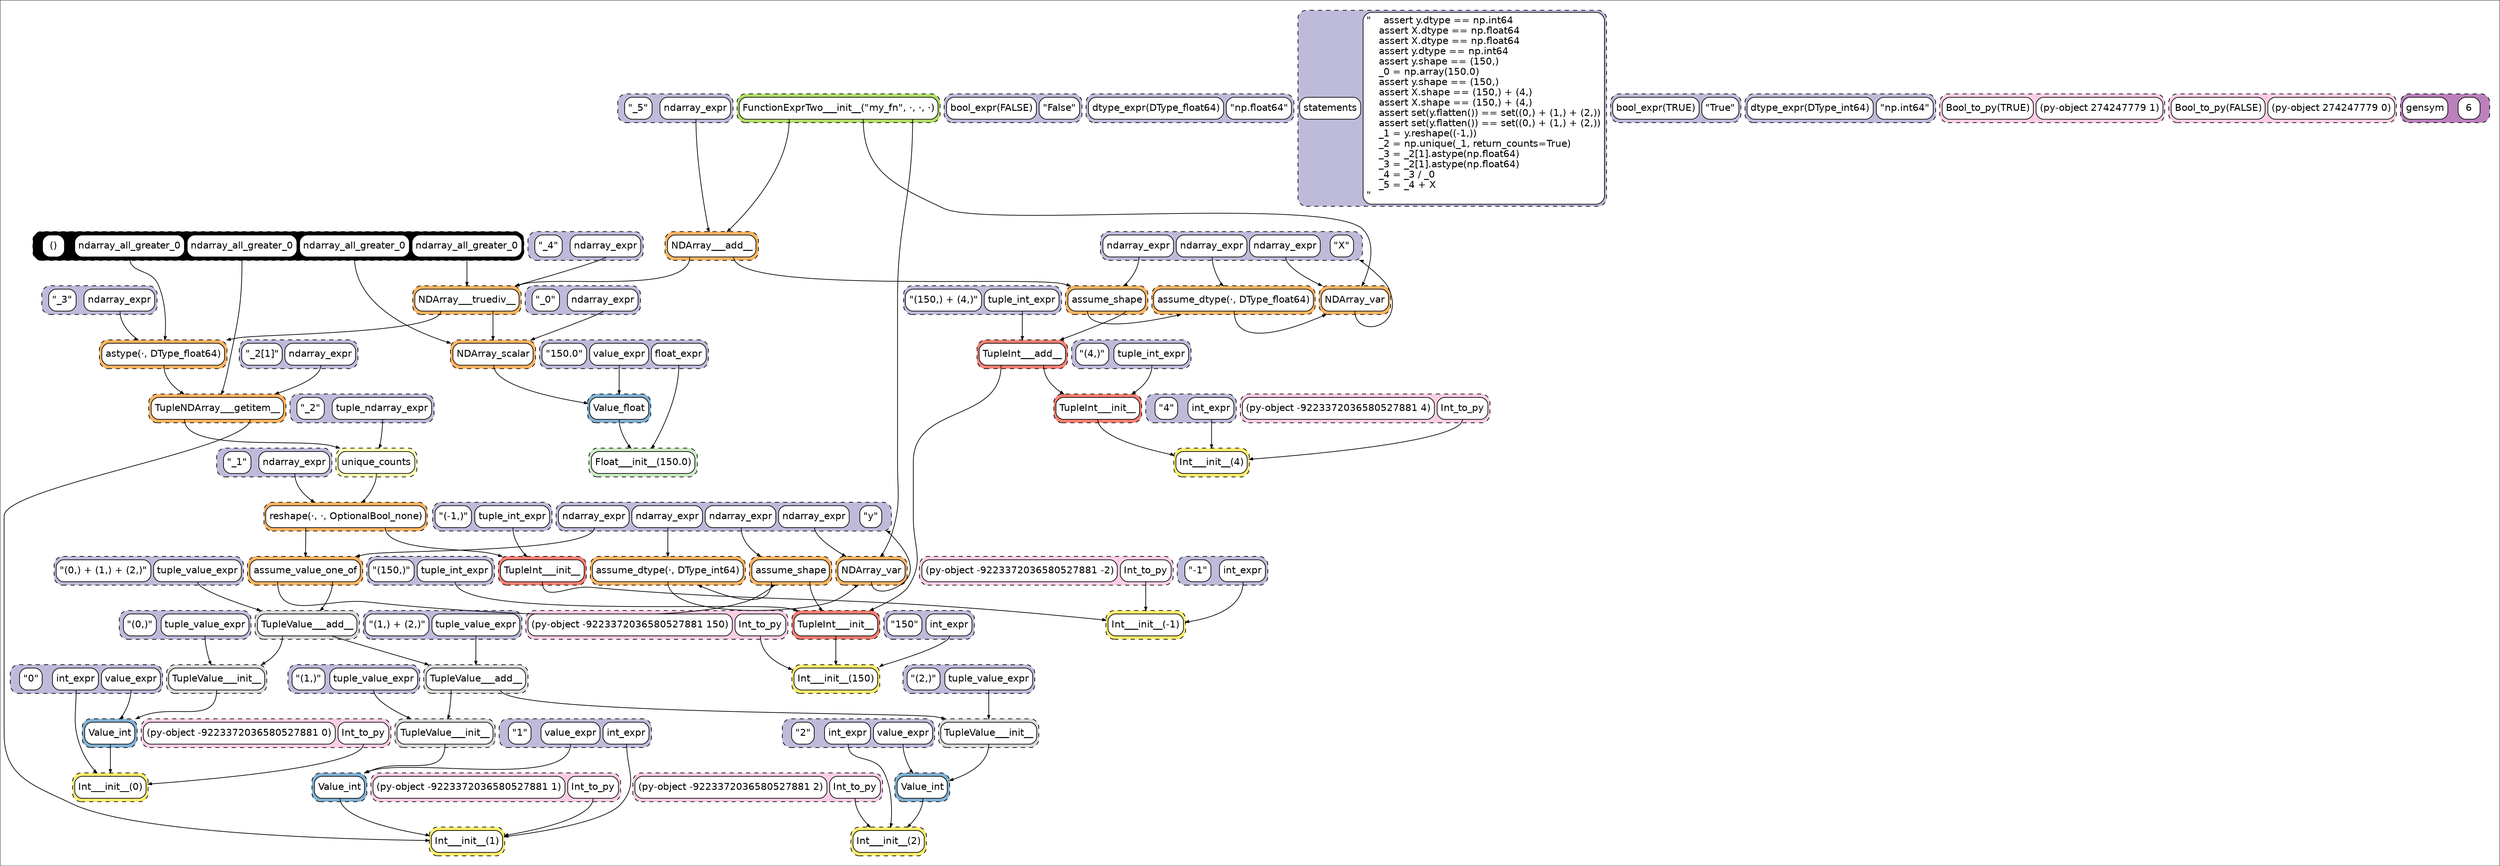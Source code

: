digraph  {
    compound=true
    rank=same
    fontname=helvetica
    fontsize=9
    margin=3
    nodesep=0.05
    ranksep=0.6
    colorscheme=set312
    edge[arrowsize=0.5]
    node[shape=none,margin=0,fontname=helvetica]
    outputorder=edgesfirst
    graph[style="dashed,rounded,filled"]
    fillcolor=2
    "unique_counts-11795535641569197560":0:s -> "reshape-3116556392465111284" [lhead="cluster_24"]
    subgraph "outer_cluster_25" {
        subgraph "cluster_25" {
            subgraph  {
                "unique_counts-11795535641569197560"[label=<<TABLE BGCOLOR="white" CELLBORDER="0" CELLSPACING="0" CELLPADDING="0" style="rounded"><tr><td BALIGN="left" CELLPADDING="4" WIDTH="30" HEIGHT="30" colspan="1">unique_counts</td></tr><TR><TD PORT="0"></TD></TR></TABLE>>,tooltip="25: unique_counts-11795535641569197560"]
            }
        }
        style="invis"
        cluster=true
    }
    fillcolor=3
    "ndarray_expr-16004514540098111499":0:s -> "NDArray___truediv__-10958299419910912497" [lhead="cluster_31"]
    subgraph "outer_cluster_String-7698531789082116335" {
        subgraph "cluster_String-7698531789082116335" {
            subgraph  {
                "String-7698531789082116335"[label=<<TABLE BGCOLOR="white" CELLBORDER="0" CELLSPACING="0" CELLPADDING="0" style="rounded"><tr><td BALIGN="left" CELLPADDING="4" WIDTH="30" HEIGHT="30">&quot;_4&quot;</td></tr></TABLE>>,tooltip="String-7698531789082116335: String-7698531789082116335"]
                "ndarray_expr-16004514540098111499"[label=<<TABLE BGCOLOR="white" CELLBORDER="0" CELLSPACING="0" CELLPADDING="0" style="rounded"><tr><td BALIGN="left" CELLPADDING="4" WIDTH="30" HEIGHT="30" colspan="1">ndarray_expr</td></tr><TR><TD PORT="0"></TD></TR></TABLE>>,tooltip="String-7698531789082116335: ndarray_expr-16004514540098111499"]
            }
        }
        style="invis"
        cluster=true
    }
    "int_expr-14289738803621830331":0:s -> "Int___init__-11743562013128004906" [lhead="cluster_15"]
    "value_expr-1714775736476281168":0:s -> "Value_int-14289738803621830331" [lhead="cluster_16"]
    subgraph "outer_cluster_String-6855443274233992729" {
        subgraph "cluster_String-6855443274233992729" {
            subgraph  {
                "String-6855443274233992729"[label=<<TABLE BGCOLOR="white" CELLBORDER="0" CELLSPACING="0" CELLPADDING="0" style="rounded"><tr><td BALIGN="left" CELLPADDING="4" WIDTH="30" HEIGHT="30">&quot;2&quot;</td></tr></TABLE>>,tooltip="String-6855443274233992729: String-6855443274233992729"]
                "int_expr-14289738803621830331"[label=<<TABLE BGCOLOR="white" CELLBORDER="0" CELLSPACING="0" CELLPADDING="0" style="rounded"><tr><td BALIGN="left" CELLPADDING="4" WIDTH="30" HEIGHT="30" colspan="1">int_expr</td></tr><TR><TD PORT="0"></TD></TR></TABLE>>,tooltip="String-6855443274233992729: int_expr-14289738803621830331"]
                "value_expr-1714775736476281168"[label=<<TABLE BGCOLOR="white" CELLBORDER="0" CELLSPACING="0" CELLPADDING="0" style="rounded"><tr><td BALIGN="left" CELLPADDING="4" WIDTH="30" HEIGHT="30" colspan="1">value_expr</td></tr><TR><TD PORT="0"></TD></TR></TABLE>>,tooltip="String-6855443274233992729: value_expr-1714775736476281168"]
            }
        }
        style="invis"
        cluster=true
    }
    "ndarray_expr-6755155689022739364":0:s -> "assume_value_one_of-10819979074860928554" [lhead="cluster_20"]
    "ndarray_expr-5040379952546458196":0:s -> "NDArray_var-895062143289316260" [lhead="cluster_4"]
    "ndarray_expr-10912160959110460649":0:s -> "assume_dtype-18010939418796609767" [lhead="cluster_5"]
    "ndarray_expr-10080759905092916392":0:s -> "assume_shape-520482313101349337" [lhead="cluster_8"]
    subgraph "outer_cluster_String-895062143289316260" {
        subgraph "cluster_String-895062143289316260" {
            subgraph  {
                "ndarray_expr-6755155689022739364"[label=<<TABLE BGCOLOR="white" CELLBORDER="0" CELLSPACING="0" CELLPADDING="0" style="rounded"><tr><td BALIGN="left" CELLPADDING="4" WIDTH="30" HEIGHT="30" colspan="1">ndarray_expr</td></tr><TR><TD PORT="0"></TD></TR></TABLE>>,tooltip="String-895062143289316260: ndarray_expr-6755155689022739364"]
                "String-895062143289316260"[label=<<TABLE BGCOLOR="white" CELLBORDER="0" CELLSPACING="0" CELLPADDING="0" style="rounded"><tr><td BALIGN="left" CELLPADDING="4" WIDTH="30" HEIGHT="30">&quot;y&quot;</td></tr></TABLE>>,tooltip="String-895062143289316260: String-895062143289316260"]
                "ndarray_expr-5040379952546458196"[label=<<TABLE BGCOLOR="white" CELLBORDER="0" CELLSPACING="0" CELLPADDING="0" style="rounded"><tr><td BALIGN="left" CELLPADDING="4" WIDTH="30" HEIGHT="30" colspan="1">ndarray_expr</td></tr><TR><TD PORT="0"></TD></TR></TABLE>>,tooltip="String-895062143289316260: ndarray_expr-5040379952546458196"]
                "ndarray_expr-10912160959110460649"[label=<<TABLE BGCOLOR="white" CELLBORDER="0" CELLSPACING="0" CELLPADDING="0" style="rounded"><tr><td BALIGN="left" CELLPADDING="4" WIDTH="30" HEIGHT="30" colspan="1">ndarray_expr</td></tr><TR><TD PORT="0"></TD></TR></TABLE>>,tooltip="String-895062143289316260: ndarray_expr-10912160959110460649"]
                "ndarray_expr-10080759905092916392"[label=<<TABLE BGCOLOR="white" CELLBORDER="0" CELLSPACING="0" CELLPADDING="0" style="rounded"><tr><td BALIGN="left" CELLPADDING="4" WIDTH="30" HEIGHT="30" colspan="1">ndarray_expr</td></tr><TR><TD PORT="0"></TD></TR></TABLE>>,tooltip="String-895062143289316260: ndarray_expr-10080759905092916392"]
            }
        }
        style="invis"
        cluster=true
    }
    "ndarray_expr-11795535641569197560":0:s -> "reshape-3116556392465111284" [lhead="cluster_24"]
    subgraph "outer_cluster_String-11776528837396354325" {
        subgraph "cluster_String-11776528837396354325" {
            subgraph  {
                "ndarray_expr-11795535641569197560"[label=<<TABLE BGCOLOR="white" CELLBORDER="0" CELLSPACING="0" CELLPADDING="0" style="rounded"><tr><td BALIGN="left" CELLPADDING="4" WIDTH="30" HEIGHT="30" colspan="1">ndarray_expr</td></tr><TR><TD PORT="0"></TD></TR></TABLE>>,tooltip="String-11776528837396354325: ndarray_expr-11795535641569197560"]
                "String-11776528837396354325"[label=<<TABLE BGCOLOR="white" CELLBORDER="0" CELLSPACING="0" CELLPADDING="0" style="rounded"><tr><td BALIGN="left" CELLPADDING="4" WIDTH="30" HEIGHT="30">&quot;_1&quot;</td></tr></TABLE>>,tooltip="String-11776528837396354325: String-11776528837396354325"]
            }
        }
        style="invis"
        cluster=true
    }
    "tuple_value_expr-8417957797057827878":0:s -> "TupleValue___init__-2546176790493825425" [lhead="cluster_14"]
    subgraph "outer_cluster_String-12436661873588609328" {
        subgraph "cluster_String-12436661873588609328" {
            subgraph  {
                "String-12436661873588609328"[label=<<TABLE BGCOLOR="white" CELLBORDER="0" CELLSPACING="0" CELLPADDING="0" style="rounded"><tr><td BALIGN="left" CELLPADDING="4" WIDTH="30" HEIGHT="30">&quot;(1,)&quot;</td></tr></TABLE>>,tooltip="String-12436661873588609328: String-12436661873588609328"]
                "tuple_value_expr-8417957797057827878"[label=<<TABLE BGCOLOR="white" CELLBORDER="0" CELLSPACING="0" CELLPADDING="0" style="rounded"><tr><td BALIGN="left" CELLPADDING="4" WIDTH="30" HEIGHT="30" colspan="1">tuple_value_expr</td></tr><TR><TD PORT="0"></TD></TR></TABLE>>,tooltip="String-12436661873588609328: tuple_value_expr-8417957797057827878"]
            }
        }
        style="invis"
        cluster=true
    }
    "tuple_value_expr-7586556743040283621":0:s -> "TupleValue___init__-1714775736476281168" [lhead="cluster_17"]
    subgraph "outer_cluster_String-14401713849663663045" {
        subgraph "cluster_String-14401713849663663045" {
            subgraph  {
                "String-14401713849663663045"[label=<<TABLE BGCOLOR="white" CELLBORDER="0" CELLSPACING="0" CELLPADDING="0" style="rounded"><tr><td BALIGN="left" CELLPADDING="4" WIDTH="30" HEIGHT="30">&quot;(2,)&quot;</td></tr></TABLE>>,tooltip="String-14401713849663663045: String-14401713849663663045"]
                "tuple_value_expr-7586556743040283621"[label=<<TABLE BGCOLOR="white" CELLBORDER="0" CELLSPACING="0" CELLPADDING="0" style="rounded"><tr><td BALIGN="left" CELLPADDING="4" WIDTH="30" HEIGHT="30" colspan="1">tuple_value_expr</td></tr><TR><TD PORT="0"></TD></TR></TABLE>>,tooltip="String-14401713849663663045: tuple_value_expr-7586556743040283621"]
            }
        }
        style="invis"
        cluster=true
    }
    "ndarray_expr-1766749364917473822":0:s -> "NDArray___add__-5430141184010319798" [lhead="cluster_38"]
    subgraph "outer_cluster_String-18229434658379128486" {
        subgraph "cluster_String-18229434658379128486" {
            subgraph  {
                "ndarray_expr-1766749364917473822"[label=<<TABLE BGCOLOR="white" CELLBORDER="0" CELLSPACING="0" CELLPADDING="0" style="rounded"><tr><td BALIGN="left" CELLPADDING="4" WIDTH="30" HEIGHT="30" colspan="1">ndarray_expr</td></tr><TR><TD PORT="0"></TD></TR></TABLE>>,tooltip="String-18229434658379128486: ndarray_expr-1766749364917473822"]
                "String-18229434658379128486"[label=<<TABLE BGCOLOR="white" CELLBORDER="0" CELLSPACING="0" CELLPADDING="0" style="rounded"><tr><td BALIGN="left" CELLPADDING="4" WIDTH="30" HEIGHT="30">&quot;_5&quot;</td></tr></TABLE>>,tooltip="String-18229434658379128486: String-18229434658379128486"]
            }
        }
        style="invis"
        cluster=true
    }
    subgraph "outer_cluster_String-4981086980763001656" {
        subgraph "cluster_String-4981086980763001656" {
            subgraph  {
                "String-4981086980763001656"[label=<<TABLE BGCOLOR="white" CELLBORDER="0" CELLSPACING="0" CELLPADDING="0" style="rounded"><tr><td BALIGN="left" CELLPADDING="4" WIDTH="30" HEIGHT="30">&quot;False&quot;</td></tr></TABLE>>,tooltip="String-4981086980763001656: String-4981086980763001656"]
                "bool_expr-5871781006564002453"[label=<<TABLE BGCOLOR="white" CELLBORDER="0" CELLSPACING="0" CELLPADDING="0" style="rounded"><tr><td BALIGN="left" CELLPADDING="4" WIDTH="30" HEIGHT="30">bool_expr(FALSE)</td></tr></TABLE>>,tooltip="String-4981086980763001656: bool_expr-5871781006564002453"]
            }
        }
        style="invis"
        cluster=true
    }
    "ndarray_expr-10964134587551653303":0:s -> "astype-14210991350425535250" [lhead="cluster_27"]
    subgraph "outer_cluster_String-1826750782518113882" {
        subgraph "cluster_String-1826750782518113882" {
            subgraph  {
                "String-1826750782518113882"[label=<<TABLE BGCOLOR="white" CELLBORDER="0" CELLSPACING="0" CELLPADDING="0" style="rounded"><tr><td BALIGN="left" CELLPADDING="4" WIDTH="30" HEIGHT="30">&quot;_3&quot;</td></tr></TABLE>>,tooltip="String-1826750782518113882: String-1826750782518113882"]
                "ndarray_expr-10964134587551653303"[label=<<TABLE BGCOLOR="white" CELLBORDER="0" CELLSPACING="0" CELLPADDING="0" style="rounded"><tr><td BALIGN="left" CELLPADDING="4" WIDTH="30" HEIGHT="30" colspan="1">ndarray_expr</td></tr><TR><TD PORT="0"></TD></TR></TABLE>>,tooltip="String-1826750782518113882: ndarray_expr-10964134587551653303"]
            }
        }
        style="invis"
        cluster=true
    }
    "tuple_int_expr-4208978898528913939":0:s -> "TupleInt___init__-16783941965674463102" [lhead="cluster_7"]
    subgraph "outer_cluster_String-12898492298623284436" {
        subgraph "cluster_String-12898492298623284436" {
            subgraph  {
                "String-12898492298623284436"[label=<<TABLE BGCOLOR="white" CELLBORDER="0" CELLSPACING="0" CELLPADDING="0" style="rounded"><tr><td BALIGN="left" CELLPADDING="4" WIDTH="30" HEIGHT="30">&quot;(150,)&quot;</td></tr></TABLE>>,tooltip="String-12898492298623284436: String-12898492298623284436"]
                "tuple_int_expr-4208978898528913939"[label=<<TABLE BGCOLOR="white" CELLBORDER="0" CELLSPACING="0" CELLPADDING="0" style="rounded"><tr><td BALIGN="left" CELLPADDING="4" WIDTH="30" HEIGHT="30" colspan="1">tuple_int_expr</td></tr><TR><TD PORT="0"></TD></TR></TABLE>>,tooltip="String-12898492298623284436: tuple_int_expr-4208978898528913939"]
            }
        }
        style="invis"
        cluster=true
    }
    subgraph "outer_cluster_String-5669818723735290615" {
        subgraph "cluster_String-5669818723735290615" {
            subgraph  {
                "String-5669818723735290615"[label=<<TABLE BGCOLOR="white" CELLBORDER="0" CELLSPACING="0" CELLPADDING="0" style="rounded"><tr><td BALIGN="left" CELLPADDING="4" WIDTH="30" HEIGHT="30">&quot;np.float64&quot;</td></tr></TABLE>>,tooltip="String-5669818723735290615: String-5669818723735290615"]
                "dtype_expr-11743562013128004906"[label=<<TABLE BGCOLOR="white" CELLBORDER="0" CELLSPACING="0" CELLPADDING="0" style="rounded"><tr><td BALIGN="left" CELLPADDING="4" WIDTH="30" HEIGHT="30">dtype_expr(DType_float64)</td></tr></TABLE>>,tooltip="String-5669818723735290615: dtype_expr-11743562013128004906"]
            }
        }
        style="invis"
        cluster=true
    }
    "tuple_value_expr-883374682458736911":0:s -> "TupleValue___add__-3556106445369693066" [lhead="cluster_19"]
    subgraph "outer_cluster_String-18308442880152611781" {
        subgraph "cluster_String-18308442880152611781" {
            subgraph  {
                "String-18308442880152611781"[label=<<TABLE BGCOLOR="white" CELLBORDER="0" CELLSPACING="0" CELLPADDING="0" style="rounded"><tr><td BALIGN="left" CELLPADDING="4" WIDTH="30" HEIGHT="30">&quot;(0,) + (1,) + (2,)&quot;</td></tr></TABLE>>,tooltip="String-18308442880152611781: String-18308442880152611781"]
                "tuple_value_expr-883374682458736911"[label=<<TABLE BGCOLOR="white" CELLBORDER="0" CELLSPACING="0" CELLPADDING="0" style="rounded"><tr><td BALIGN="left" CELLPADDING="4" WIDTH="30" HEIGHT="30" colspan="1">tuple_value_expr</td></tr><TR><TD PORT="0"></TD></TR></TABLE>>,tooltip="String-18308442880152611781: tuple_value_expr-883374682458736911"]
            }
        }
        style="invis"
        cluster=true
    }
    "int_expr-12626936695586741817":0:s -> "Int___init__-12574963067145549163" [lhead="cluster_21"]
    subgraph "outer_cluster_String-7846424885246246891" {
        subgraph "cluster_String-7846424885246246891" {
            subgraph  {
                "String-7846424885246246891"[label=<<TABLE BGCOLOR="white" CELLBORDER="0" CELLSPACING="0" CELLPADDING="0" style="rounded"><tr><td BALIGN="left" CELLPADDING="4" WIDTH="30" HEIGHT="30">&quot;-1&quot;</td></tr></TABLE>>,tooltip="String-7846424885246246891: String-7846424885246246891"]
                "int_expr-12626936695586741817"[label=<<TABLE BGCOLOR="white" CELLBORDER="0" CELLSPACING="0" CELLPADDING="0" style="rounded"><tr><td BALIGN="left" CELLPADDING="4" WIDTH="30" HEIGHT="30" colspan="1">int_expr</td></tr><TR><TD PORT="0"></TD></TR></TABLE>>,tooltip="String-7846424885246246891: int_expr-12626936695586741817"]
            }
        }
        style="invis"
        cluster=true
    }
    "ndarray_expr-14341712432063022985":0:s -> "assume_shape-15656725660214344740" [lhead="cluster_37"]
    "ndarray_expr-3429551472952562336":0:s -> "NDArray_var-1524500914478148679" [lhead="cluster_32"]
    "ndarray_expr-9301332479516564789":0:s -> "assume_dtype-514647145460608531" [lhead="cluster_33"]
    subgraph "outer_cluster_String-1524500914478148679" {
        subgraph "cluster_String-1524500914478148679" {
            subgraph  {
                "String-1524500914478148679"[label=<<TABLE BGCOLOR="white" CELLBORDER="0" CELLSPACING="0" CELLPADDING="0" style="rounded"><tr><td BALIGN="left" CELLPADDING="4" WIDTH="30" HEIGHT="30">&quot;X&quot;</td></tr></TABLE>>,tooltip="String-1524500914478148679: String-1524500914478148679"]
                "ndarray_expr-14341712432063022985"[label=<<TABLE BGCOLOR="white" CELLBORDER="0" CELLSPACING="0" CELLPADDING="0" style="rounded"><tr><td BALIGN="left" CELLPADDING="4" WIDTH="30" HEIGHT="30" colspan="1">ndarray_expr</td></tr><TR><TD PORT="0"></TD></TR></TABLE>>,tooltip="String-1524500914478148679: ndarray_expr-14341712432063022985"]
                "ndarray_expr-3429551472952562336"[label=<<TABLE BGCOLOR="white" CELLBORDER="0" CELLSPACING="0" CELLPADDING="0" style="rounded"><tr><td BALIGN="left" CELLPADDING="4" WIDTH="30" HEIGHT="30" colspan="1">ndarray_expr</td></tr><TR><TD PORT="0"></TD></TR></TABLE>>,tooltip="String-1524500914478148679: ndarray_expr-3429551472952562336"]
                "ndarray_expr-9301332479516564789"[label=<<TABLE BGCOLOR="white" CELLBORDER="0" CELLSPACING="0" CELLPADDING="0" style="rounded"><tr><td BALIGN="left" CELLPADDING="4" WIDTH="30" HEIGHT="30" colspan="1">ndarray_expr</td></tr><TR><TD PORT="0"></TD></TR></TABLE>>,tooltip="String-1524500914478148679: ndarray_expr-9301332479516564789"]
            }
        }
        style="invis"
        cluster=true
    }
    "tuple_int_expr-2598150418935018079":0:s -> "TupleInt___init__-15173113486080567242" [lhead="cluster_35"]
    subgraph "outer_cluster_String-2396188136106306241" {
        subgraph "cluster_String-2396188136106306241" {
            subgraph  {
                "String-2396188136106306241"[label=<<TABLE BGCOLOR="white" CELLBORDER="0" CELLSPACING="0" CELLPADDING="0" style="rounded"><tr><td BALIGN="left" CELLPADDING="4" WIDTH="30" HEIGHT="30">&quot;(4,)&quot;</td></tr></TABLE>>,tooltip="String-2396188136106306241: String-2396188136106306241"]
                "tuple_int_expr-2598150418935018079"[label=<<TABLE BGCOLOR="white" CELLBORDER="0" CELLSPACING="0" CELLPADDING="0" style="rounded"><tr><td BALIGN="left" CELLPADDING="4" WIDTH="30" HEIGHT="30" colspan="1">tuple_int_expr</td></tr><TR><TD PORT="0"></TD></TR></TABLE>>,tooltip="String-2396188136106306241: tuple_int_expr-2598150418935018079"]
            }
        }
        style="invis"
        cluster=true
    }
    subgraph "outer_cluster_String-16407051993349330067" {
        subgraph "cluster_String-16407051993349330067" {
            subgraph  {
                "String-16407051993349330067"[label=<<TABLE BGCOLOR="white" CELLBORDER="0" CELLSPACING="0" CELLPADDING="0" style="rounded"><tr><td BALIGN="left" CELLPADDING="4" WIDTH="30" HEIGHT="30">&quot;    assert y.dtype == np.int64<br/>    assert X.dtype == np.float64<br/>    assert X.dtype == np.float64<br/>    assert y.dtype == np.int64<br/>    assert y.shape == (150,)<br/>    _0 = np.array(150.0)<br/>    assert y.shape == (150,)<br/>    assert X.shape == (150,) + (4,)<br/>    assert X.shape == (150,) + (4,)<br/>    assert set(y.flatten()) == set((0,) + (1,) + (2,))<br/>    assert set(y.flatten()) == set((0,) + (1,) + (2,))<br/>    _1 = y.reshape((-1,))<br/>    _2 = np.unique(_1, return_counts=True)<br/>    _3 = _2[1].astype(np.float64)<br/>    _3 = _2[1].astype(np.float64)<br/>    _4 = _3 / _0<br/>    _5 = _4 + X<br/>&quot;</td></tr></TABLE>>,tooltip="String-16407051993349330067: String-16407051993349330067"]
                "statements-0"[label=<<TABLE BGCOLOR="white" CELLBORDER="0" CELLSPACING="0" CELLPADDING="0" style="rounded"><tr><td BALIGN="left" CELLPADDING="4" WIDTH="30" HEIGHT="30">statements</td></tr></TABLE>>,tooltip="String-16407051993349330067: statements-0"]
            }
        }
        style="invis"
        cluster=true
    }
    "float_expr-16835915594115655756":0:s -> "Float___init__-15346508311474208768" [lhead="cluster_28"]
    "value_expr-4260952526970106593":0:s -> "Value_float-16835915594115655756" [lhead="cluster_29"]
    subgraph "outer_cluster_String-6326292088256413675" {
        subgraph "cluster_String-6326292088256413675" {
            subgraph  {
                "String-6326292088256413675"[label=<<TABLE BGCOLOR="white" CELLBORDER="0" CELLSPACING="0" CELLPADDING="0" style="rounded"><tr><td BALIGN="left" CELLPADDING="4" WIDTH="30" HEIGHT="30">&quot;150.0&quot;</td></tr></TABLE>>,tooltip="String-6326292088256413675: String-6326292088256413675"]
                "float_expr-16835915594115655756"[label=<<TABLE BGCOLOR="white" CELLBORDER="0" CELLSPACING="0" CELLPADDING="0" style="rounded"><tr><td BALIGN="left" CELLPADDING="4" WIDTH="30" HEIGHT="30" colspan="1">float_expr</td></tr><TR><TD PORT="0"></TD></TR></TABLE>>,tooltip="String-6326292088256413675: float_expr-16835915594115655756"]
                "value_expr-4260952526970106593"[label=<<TABLE BGCOLOR="white" CELLBORDER="0" CELLSPACING="0" CELLPADDING="0" style="rounded"><tr><td BALIGN="left" CELLPADDING="4" WIDTH="30" HEIGHT="30" colspan="1">value_expr</td></tr><TR><TD PORT="0"></TD></TR></TABLE>>,tooltip="String-6326292088256413675: value_expr-4260952526970106593"]
            }
        }
        style="invis"
        cluster=true
    }
    subgraph "outer_cluster_String-8346977364443791989" {
        subgraph "cluster_String-8346977364443791989" {
            subgraph  {
                "String-8346977364443791989"[label=<<TABLE BGCOLOR="white" CELLBORDER="0" CELLSPACING="0" CELLPADDING="0" style="rounded"><tr><td BALIGN="left" CELLPADDING="4" WIDTH="30" HEIGHT="30">&quot;True&quot;</td></tr></TABLE>>,tooltip="String-8346977364443791989: String-8346977364443791989"]
                "bool_expr-0"[label=<<TABLE BGCOLOR="white" CELLBORDER="0" CELLSPACING="0" CELLPADDING="0" style="rounded"><tr><td BALIGN="left" CELLPADDING="4" WIDTH="30" HEIGHT="30">bool_expr(TRUE)</td></tr></TABLE>>,tooltip="String-8346977364443791989: bool_expr-0"]
            }
        }
        style="invis"
        cluster=true
    }
    subgraph "outer_cluster_String-11541599730299293068" {
        subgraph "cluster_String-11541599730299293068" {
            subgraph  {
                "String-11541599730299293068"[label=<<TABLE BGCOLOR="white" CELLBORDER="0" CELLSPACING="0" CELLPADDING="0" style="rounded"><tr><td BALIGN="left" CELLPADDING="4" WIDTH="30" HEIGHT="30">&quot;np.int64&quot;</td></tr></TABLE>>,tooltip="String-11541599730299293068: String-11541599730299293068"]
                "dtype_expr-17615343019692007359"[label=<<TABLE BGCOLOR="white" CELLBORDER="0" CELLSPACING="0" CELLPADDING="0" style="rounded"><tr><td BALIGN="left" CELLPADDING="4" WIDTH="30" HEIGHT="30">dtype_expr(DType_int64)</td></tr></TABLE>>,tooltip="String-11541599730299293068: dtype_expr-17615343019692007359"]
            }
        }
        style="invis"
        cluster=true
    }
    "tuple_int_expr-8469931425499020532":0:s -> "TupleInt___add__-3108536417823898004" [lhead="cluster_36"]
    subgraph "outer_cluster_String-13718205891810249344" {
        subgraph "cluster_String-13718205891810249344" {
            subgraph  {
                "String-13718205891810249344"[label=<<TABLE BGCOLOR="white" CELLBORDER="0" CELLSPACING="0" CELLPADDING="0" style="rounded"><tr><td BALIGN="left" CELLPADDING="4" WIDTH="30" HEIGHT="30">&quot;(150,) + (4,)&quot;</td></tr></TABLE>>,tooltip="String-13718205891810249344: String-13718205891810249344"]
                "tuple_int_expr-8469931425499020532"[label=<<TABLE BGCOLOR="white" CELLBORDER="0" CELLSPACING="0" CELLPADDING="0" style="rounded"><tr><td BALIGN="left" CELLPADDING="4" WIDTH="30" HEIGHT="30" colspan="1">tuple_int_expr</td></tr><TR><TD PORT="0"></TD></TR></TABLE>>,tooltip="String-13718205891810249344: tuple_int_expr-8469931425499020532"]
            }
        }
        style="invis"
        cluster=true
    }
    "ndarray_expr-5092353580987650850":0:s -> "TupleNDArray___getitem__-8266298058305978522" [lhead="cluster_26"]
    subgraph "outer_cluster_String-6485872645251123580" {
        subgraph "cluster_String-6485872645251123580" {
            subgraph  {
                "ndarray_expr-5092353580987650850"[label=<<TABLE BGCOLOR="white" CELLBORDER="0" CELLSPACING="0" CELLPADDING="0" style="rounded"><tr><td BALIGN="left" CELLPADDING="4" WIDTH="30" HEIGHT="30" colspan="1">ndarray_expr</td></tr><TR><TD PORT="0"></TD></TR></TABLE>>,tooltip="String-6485872645251123580: ndarray_expr-5092353580987650850"]
                "String-6485872645251123580"[label=<<TABLE BGCOLOR="white" CELLBORDER="0" CELLSPACING="0" CELLPADDING="0" style="rounded"><tr><td BALIGN="left" CELLPADDING="4" WIDTH="30" HEIGHT="30">&quot;_2[1]&quot;</td></tr></TABLE>>,tooltip="String-6485872645251123580: String-6485872645251123580"]
            }
        }
        style="invis"
        cluster=true
    }
    "int_expr-15121139857639374588":0:s -> "Int___init__-5871781006564002453" [lhead="cluster_12"]
    "value_expr-2546176790493825425":0:s -> "Value_int-15121139857639374588" [lhead="cluster_13"]
    subgraph "outer_cluster_String-15945221568314654959" {
        subgraph "cluster_String-15945221568314654959" {
            subgraph  {
                "String-15945221568314654959"[label=<<TABLE BGCOLOR="white" CELLBORDER="0" CELLSPACING="0" CELLPADDING="0" style="rounded"><tr><td BALIGN="left" CELLPADDING="4" WIDTH="30" HEIGHT="30">&quot;1&quot;</td></tr></TABLE>>,tooltip="String-15945221568314654959: String-15945221568314654959"]
                "int_expr-15121139857639374588"[label=<<TABLE BGCOLOR="white" CELLBORDER="0" CELLSPACING="0" CELLPADDING="0" style="rounded"><tr><td BALIGN="left" CELLPADDING="4" WIDTH="30" HEIGHT="30" colspan="1">int_expr</td></tr><TR><TD PORT="0"></TD></TR></TABLE>>,tooltip="String-15945221568314654959: int_expr-15121139857639374588"]
                "value_expr-2546176790493825425"[label=<<TABLE BGCOLOR="white" CELLBORDER="0" CELLSPACING="0" CELLPADDING="0" style="rounded"><tr><td BALIGN="left" CELLPADDING="4" WIDTH="30" HEIGHT="30" colspan="1">value_expr</td></tr><TR><TD PORT="0"></TD></TR></TABLE>>,tooltip="String-15945221568314654959: value_expr-2546176790493825425"]
            }
        }
        style="invis"
        cluster=true
    }
    "tuple_value_expr-9249358851075372135":0:s -> "TupleValue___init__-3377577844511369682" [lhead="cluster_11"]
    subgraph "outer_cluster_String-13189054705832670290" {
        subgraph "cluster_String-13189054705832670290" {
            subgraph  {
                "String-13189054705832670290"[label=<<TABLE BGCOLOR="white" CELLBORDER="0" CELLSPACING="0" CELLPADDING="0" style="rounded"><tr><td BALIGN="left" CELLPADDING="4" WIDTH="30" HEIGHT="30">&quot;(0,)&quot;</td></tr></TABLE>>,tooltip="String-13189054705832670290: String-13189054705832670290"]
                "tuple_value_expr-9249358851075372135"[label=<<TABLE BGCOLOR="white" CELLBORDER="0" CELLSPACING="0" CELLPADDING="0" style="rounded"><tr><td BALIGN="left" CELLPADDING="4" WIDTH="30" HEIGHT="30" colspan="1">tuple_value_expr</td></tr><TR><TD PORT="0"></TD></TR></TABLE>>,tooltip="String-13189054705832670290: tuple_value_expr-9249358851075372135"]
            }
        }
        style="invis"
        cluster=true
    }
    "int_expr-15952540911656918845":0:s -> "Int___init__-0" [lhead="cluster_9"]
    "value_expr-3377577844511369682":0:s -> "Value_int-15952540911656918845" [lhead="cluster_10"]
    subgraph "outer_cluster_String-10073440561750652506" {
        subgraph "cluster_String-10073440561750652506" {
            subgraph  {
                "String-10073440561750652506"[label=<<TABLE BGCOLOR="white" CELLBORDER="0" CELLSPACING="0" CELLPADDING="0" style="rounded"><tr><td BALIGN="left" CELLPADDING="4" WIDTH="30" HEIGHT="30">&quot;0&quot;</td></tr></TABLE>>,tooltip="String-10073440561750652506: String-10073440561750652506"]
                "int_expr-15952540911656918845"[label=<<TABLE BGCOLOR="white" CELLBORDER="0" CELLSPACING="0" CELLPADDING="0" style="rounded"><tr><td BALIGN="left" CELLPADDING="4" WIDTH="30" HEIGHT="30" colspan="1">int_expr</td></tr><TR><TD PORT="0"></TD></TR></TABLE>>,tooltip="String-10073440561750652506: int_expr-15952540911656918845"]
                "value_expr-3377577844511369682"[label=<<TABLE BGCOLOR="white" CELLBORDER="0" CELLSPACING="0" CELLPADDING="0" style="rounded"><tr><td BALIGN="left" CELLPADDING="4" WIDTH="30" HEIGHT="30" colspan="1">value_expr</td></tr><TR><TD PORT="0"></TD></TR></TABLE>>,tooltip="String-10073440561750652506: value_expr-3377577844511369682"]
            }
        }
        style="invis"
        cluster=true
    }
    "int_expr-16783941965674463102":0:s -> "Int___init__-13770179520251441998" [lhead="cluster_6"]
    subgraph "outer_cluster_String-6064328387827061777" {
        subgraph "cluster_String-6064328387827061777" {
            subgraph  {
                "String-6064328387827061777"[label=<<TABLE BGCOLOR="white" CELLBORDER="0" CELLSPACING="0" CELLPADDING="0" style="rounded"><tr><td BALIGN="left" CELLPADDING="4" WIDTH="30" HEIGHT="30">&quot;150&quot;</td></tr></TABLE>>,tooltip="String-6064328387827061777: String-6064328387827061777"]
                "int_expr-16783941965674463102"[label=<<TABLE BGCOLOR="white" CELLBORDER="0" CELLSPACING="0" CELLPADDING="0" style="rounded"><tr><td BALIGN="left" CELLPADDING="4" WIDTH="30" HEIGHT="30" colspan="1">int_expr</td></tr><TR><TD PORT="0"></TD></TR></TABLE>>,tooltip="String-6064328387827061777: int_expr-16783941965674463102"]
            }
        }
        style="invis"
        cluster=true
    }
    "tuple_int_expr-51973628441192654":0:s -> "TupleInt___init__-12626936695586741817" [lhead="cluster_22"]
    subgraph "outer_cluster_String-11936109394391064230" {
        subgraph "cluster_String-11936109394391064230" {
            subgraph  {
                "String-11936109394391064230"[label=<<TABLE BGCOLOR="white" CELLBORDER="0" CELLSPACING="0" CELLPADDING="0" style="rounded"><tr><td BALIGN="left" CELLPADDING="4" WIDTH="30" HEIGHT="30">&quot;(-1,)&quot;</td></tr></TABLE>>,tooltip="String-11936109394391064230: String-11936109394391064230"]
                "tuple_int_expr-51973628441192654"[label=<<TABLE BGCOLOR="white" CELLBORDER="0" CELLSPACING="0" CELLPADDING="0" style="rounded"><tr><td BALIGN="left" CELLPADDING="4" WIDTH="30" HEIGHT="30" colspan="1">tuple_int_expr</td></tr><TR><TD PORT="0"></TD></TR></TABLE>>,tooltip="String-11936109394391064230: tuple_int_expr-51973628441192654"]
            }
        }
        style="invis"
        cluster=true
    }
    "ndarray_expr-10132733533534109046":0:s -> "NDArray_scalar-4260952526970106593" [lhead="cluster_30"]
    subgraph "outer_cluster_String-12198073094820416128" {
        subgraph "cluster_String-12198073094820416128" {
            subgraph  {
                "ndarray_expr-10132733533534109046"[label=<<TABLE BGCOLOR="white" CELLBORDER="0" CELLSPACING="0" CELLPADDING="0" style="rounded"><tr><td BALIGN="left" CELLPADDING="4" WIDTH="30" HEIGHT="30" colspan="1">ndarray_expr</td></tr><TR><TD PORT="0"></TD></TR></TABLE>>,tooltip="String-12198073094820416128: ndarray_expr-10132733533534109046"]
                "String-12198073094820416128"[label=<<TABLE BGCOLOR="white" CELLBORDER="0" CELLSPACING="0" CELLPADDING="0" style="rounded"><tr><td BALIGN="left" CELLPADDING="4" WIDTH="30" HEIGHT="30">&quot;_0&quot;</td></tr></TABLE>>,tooltip="String-12198073094820416128: String-12198073094820416128"]
            }
        }
        style="invis"
        cluster=true
    }
    "tuple_value_expr-13458337749604286074":0:s -> "TupleValue___add__-553186342848564171" [lhead="cluster_18"]
    subgraph "outer_cluster_String-17898586083559129327" {
        subgraph "cluster_String-17898586083559129327" {
            subgraph  {
                "String-17898586083559129327"[label=<<TABLE BGCOLOR="white" CELLBORDER="0" CELLSPACING="0" CELLPADDING="0" style="rounded"><tr><td BALIGN="left" CELLPADDING="4" WIDTH="30" HEIGHT="30">&quot;(1,) + (2,)&quot;</td></tr></TABLE>>,tooltip="String-17898586083559129327: String-17898586083559129327"]
                "tuple_value_expr-13458337749604286074"[label=<<TABLE BGCOLOR="white" CELLBORDER="0" CELLSPACING="0" CELLPADDING="0" style="rounded"><tr><td BALIGN="left" CELLPADDING="4" WIDTH="30" HEIGHT="30" colspan="1">tuple_value_expr</td></tr><TR><TD PORT="0"></TD></TR></TABLE>>,tooltip="String-17898586083559129327: tuple_value_expr-13458337749604286074"]
            }
        }
        style="invis"
        cluster=true
    }
    "tuple_ndarray_expr-17667316648133200013":0:s -> "unique_counts-11795535641569197560" [lhead="cluster_25"]
    subgraph "outer_cluster_String-12727224280797995182" {
        subgraph "cluster_String-12727224280797995182" {
            subgraph  {
                "String-12727224280797995182"[label=<<TABLE BGCOLOR="white" CELLBORDER="0" CELLSPACING="0" CELLPADDING="0" style="rounded"><tr><td BALIGN="left" CELLPADDING="4" WIDTH="30" HEIGHT="30">&quot;_2&quot;</td></tr></TABLE>>,tooltip="String-12727224280797995182: String-12727224280797995182"]
                "tuple_ndarray_expr-17667316648133200013"[label=<<TABLE BGCOLOR="white" CELLBORDER="0" CELLSPACING="0" CELLPADDING="0" style="rounded"><tr><td BALIGN="left" CELLPADDING="4" WIDTH="30" HEIGHT="30" colspan="1">tuple_ndarray_expr</td></tr><TR><TD PORT="0"></TD></TR></TABLE>>,tooltip="String-12727224280797995182: tuple_ndarray_expr-17667316648133200013"]
            }
        }
        style="invis"
        cluster=true
    }
    "int_expr-15173113486080567242":0:s -> "Int___init__-5040379952546458196" [lhead="cluster_34"]
    subgraph "outer_cluster_String-192547381263059324" {
        subgraph "cluster_String-192547381263059324" {
            subgraph  {
                "String-192547381263059324"[label=<<TABLE BGCOLOR="white" CELLBORDER="0" CELLSPACING="0" CELLPADDING="0" style="rounded"><tr><td BALIGN="left" CELLPADDING="4" WIDTH="30" HEIGHT="30">&quot;4&quot;</td></tr></TABLE>>,tooltip="String-192547381263059324: String-192547381263059324"]
                "int_expr-15173113486080567242"[label=<<TABLE BGCOLOR="white" CELLBORDER="0" CELLSPACING="0" CELLPADDING="0" style="rounded"><tr><td BALIGN="left" CELLPADDING="4" WIDTH="30" HEIGHT="30" colspan="1">int_expr</td></tr><TR><TD PORT="0"></TD></TR></TABLE>>,tooltip="String-192547381263059324: int_expr-15173113486080567242"]
            }
        }
        style="invis"
        cluster=true
    }
    fillcolor=4
    "TupleInt___init__-12626936695586741817":0:s -> "Int___init__-12574963067145549163" [lhead="cluster_21"]
    subgraph "outer_cluster_22" {
        subgraph "cluster_22" {
            subgraph  {
                "TupleInt___init__-12626936695586741817"[label=<<TABLE BGCOLOR="white" CELLBORDER="0" CELLSPACING="0" CELLPADDING="0" style="rounded"><tr><td BALIGN="left" CELLPADDING="4" WIDTH="30" HEIGHT="30" colspan="1">TupleInt___init__</td></tr><TR><TD PORT="0"></TD></TR></TABLE>>,tooltip="22: TupleInt___init__-12626936695586741817"]
            }
        }
        style="invis"
        cluster=true
    }
    "TupleInt___init__-15173113486080567242":0:s -> "Int___init__-5040379952546458196" [lhead="cluster_34"]
    subgraph "outer_cluster_35" {
        subgraph "cluster_35" {
            subgraph  {
                "TupleInt___init__-15173113486080567242"[label=<<TABLE BGCOLOR="white" CELLBORDER="0" CELLSPACING="0" CELLPADDING="0" style="rounded"><tr><td BALIGN="left" CELLPADDING="4" WIDTH="30" HEIGHT="30" colspan="1">TupleInt___init__</td></tr><TR><TD PORT="0"></TD></TR></TABLE>>,tooltip="35: TupleInt___init__-15173113486080567242"]
            }
        }
        style="invis"
        cluster=true
    }
    "TupleInt___init__-16783941965674463102":0:s -> "Int___init__-13770179520251441998" [lhead="cluster_6"]
    subgraph "outer_cluster_7" {
        subgraph "cluster_7" {
            subgraph  {
                "TupleInt___init__-16783941965674463102"[label=<<TABLE BGCOLOR="white" CELLBORDER="0" CELLSPACING="0" CELLPADDING="0" style="rounded"><tr><td BALIGN="left" CELLPADDING="4" WIDTH="30" HEIGHT="30" colspan="1">TupleInt___init__</td></tr><TR><TD PORT="0"></TD></TR></TABLE>>,tooltip="7: TupleInt___init__-16783941965674463102"]
            }
        }
        style="invis"
        cluster=true
    }
    "TupleInt___add__-3108536417823898004":0:s -> "TupleInt___init__-16783941965674463102" [lhead="cluster_7"]
    "TupleInt___add__-3108536417823898004":1:s -> "TupleInt___init__-15173113486080567242" [lhead="cluster_35"]
    subgraph "outer_cluster_36" {
        subgraph "cluster_36" {
            subgraph  {
                "TupleInt___add__-3108536417823898004"[label=<<TABLE BGCOLOR="white" CELLBORDER="0" CELLSPACING="0" CELLPADDING="0" style="rounded"><tr><td BALIGN="left" CELLPADDING="4" WIDTH="30" HEIGHT="30" colspan="2">TupleInt___add__</td></tr><TR><TD PORT="0"></TD><TD PORT="1"></TD></TR></TABLE>>,tooltip="36: TupleInt___add__-3108536417823898004"]
            }
        }
        style="invis"
        cluster=true
    }
    fillcolor=5
    "Value_int-14289738803621830331":0:s -> "Int___init__-11743562013128004906" [lhead="cluster_15"]
    subgraph "outer_cluster_16" {
        subgraph "cluster_16" {
            subgraph  {
                "Value_int-14289738803621830331"[label=<<TABLE BGCOLOR="white" CELLBORDER="0" CELLSPACING="0" CELLPADDING="0" style="rounded"><tr><td BALIGN="left" CELLPADDING="4" WIDTH="30" HEIGHT="30" colspan="1">Value_int</td></tr><TR><TD PORT="0"></TD></TR></TABLE>>,tooltip="16: Value_int-14289738803621830331"]
            }
        }
        style="invis"
        cluster=true
    }
    "Value_int-15121139857639374588":0:s -> "Int___init__-5871781006564002453" [lhead="cluster_12"]
    subgraph "outer_cluster_13" {
        subgraph "cluster_13" {
            subgraph  {
                "Value_int-15121139857639374588"[label=<<TABLE BGCOLOR="white" CELLBORDER="0" CELLSPACING="0" CELLPADDING="0" style="rounded"><tr><td BALIGN="left" CELLPADDING="4" WIDTH="30" HEIGHT="30" colspan="1">Value_int</td></tr><TR><TD PORT="0"></TD></TR></TABLE>>,tooltip="13: Value_int-15121139857639374588"]
            }
        }
        style="invis"
        cluster=true
    }
    "Value_float-16835915594115655756":0:s -> "Float___init__-15346508311474208768" [lhead="cluster_28"]
    subgraph "outer_cluster_29" {
        subgraph "cluster_29" {
            subgraph  {
                "Value_float-16835915594115655756"[label=<<TABLE BGCOLOR="white" CELLBORDER="0" CELLSPACING="0" CELLPADDING="0" style="rounded"><tr><td BALIGN="left" CELLPADDING="4" WIDTH="30" HEIGHT="30" colspan="1">Value_float</td></tr><TR><TD PORT="0"></TD></TR></TABLE>>,tooltip="29: Value_float-16835915594115655756"]
            }
        }
        style="invis"
        cluster=true
    }
    "Value_int-15952540911656918845":0:s -> "Int___init__-0" [lhead="cluster_9"]
    subgraph "outer_cluster_10" {
        subgraph "cluster_10" {
            subgraph  {
                "Value_int-15952540911656918845"[label=<<TABLE BGCOLOR="white" CELLBORDER="0" CELLSPACING="0" CELLPADDING="0" style="rounded"><tr><td BALIGN="left" CELLPADDING="4" WIDTH="30" HEIGHT="30" colspan="1">Value_int</td></tr><TR><TD PORT="0"></TD></TR></TABLE>>,tooltip="10: Value_int-15952540911656918845"]
            }
        }
        style="invis"
        cluster=true
    }
    fillcolor=6
    "NDArray_var-1524500914478148679":0:s -> "String-1524500914478148679" [lhead="cluster_String-1524500914478148679"]
    subgraph "outer_cluster_32" {
        subgraph "cluster_32" {
            subgraph  {
                "NDArray_var-1524500914478148679"[label=<<TABLE BGCOLOR="white" CELLBORDER="0" CELLSPACING="0" CELLPADDING="0" style="rounded"><tr><td BALIGN="left" CELLPADDING="4" WIDTH="30" HEIGHT="30" colspan="1">NDArray_var</td></tr><TR><TD PORT="0"></TD></TR></TABLE>>,tooltip="32: NDArray_var-1524500914478148679"]
            }
        }
        style="invis"
        cluster=true
    }
    "astype-14210991350425535250":0:s -> "TupleNDArray___getitem__-8266298058305978522" [lhead="cluster_26"]
    subgraph "outer_cluster_27" {
        subgraph "cluster_27" {
            subgraph  {
                "astype-14210991350425535250"[label=<<TABLE BGCOLOR="white" CELLBORDER="0" CELLSPACING="0" CELLPADDING="0" style="rounded"><tr><td BALIGN="left" CELLPADDING="4" WIDTH="30" HEIGHT="30" colspan="1">astype(·, DType_float64)</td></tr><TR><TD PORT="0"></TD></TR></TABLE>>,tooltip="27: astype-14210991350425535250"]
            }
        }
        style="invis"
        cluster=true
    }
    "assume_dtype-18010939418796609767":0:s -> "NDArray_var-895062143289316260" [lhead="cluster_4"]
    subgraph "outer_cluster_5" {
        subgraph "cluster_5" {
            subgraph  {
                "assume_dtype-18010939418796609767"[label=<<TABLE BGCOLOR="white" CELLBORDER="0" CELLSPACING="0" CELLPADDING="0" style="rounded"><tr><td BALIGN="left" CELLPADDING="4" WIDTH="30" HEIGHT="30" colspan="1">assume_dtype(·, DType_int64)</td></tr><TR><TD PORT="0"></TD></TR></TABLE>>,tooltip="5: assume_dtype-18010939418796609767"]
            }
        }
        style="invis"
        cluster=true
    }
    "TupleNDArray___getitem__-8266298058305978522":0:s -> "unique_counts-11795535641569197560" [lhead="cluster_25"]
    "TupleNDArray___getitem__-8266298058305978522":1:s -> "Int___init__-5871781006564002453" [lhead="cluster_12"]
    subgraph "outer_cluster_26" {
        subgraph "cluster_26" {
            subgraph  {
                "TupleNDArray___getitem__-8266298058305978522"[label=<<TABLE BGCOLOR="white" CELLBORDER="0" CELLSPACING="0" CELLPADDING="0" style="rounded"><tr><td BALIGN="left" CELLPADDING="4" WIDTH="30" HEIGHT="30" colspan="2">TupleNDArray___getitem__</td></tr><TR><TD PORT="0"></TD><TD PORT="1"></TD></TR></TABLE>>,tooltip="26: TupleNDArray___getitem__-8266298058305978522"]
            }
        }
        style="invis"
        cluster=true
    }
    "assume_dtype-514647145460608531":0:s -> "NDArray_var-1524500914478148679" [lhead="cluster_32"]
    subgraph "outer_cluster_33" {
        subgraph "cluster_33" {
            subgraph  {
                "assume_dtype-514647145460608531"[label=<<TABLE BGCOLOR="white" CELLBORDER="0" CELLSPACING="0" CELLPADDING="0" style="rounded"><tr><td BALIGN="left" CELLPADDING="4" WIDTH="30" HEIGHT="30" colspan="1">assume_dtype(·, DType_float64)</td></tr><TR><TD PORT="0"></TD></TR></TABLE>>,tooltip="33: assume_dtype-514647145460608531"]
            }
        }
        style="invis"
        cluster=true
    }
    "assume_value_one_of-10819979074860928554":0:s -> "assume_shape-520482313101349337" [lhead="cluster_8"]
    "assume_value_one_of-10819979074860928554":1:s -> "TupleValue___add__-3556106445369693066" [lhead="cluster_19"]
    subgraph "outer_cluster_20" {
        subgraph "cluster_20" {
            subgraph  {
                "assume_value_one_of-10819979074860928554"[label=<<TABLE BGCOLOR="white" CELLBORDER="0" CELLSPACING="0" CELLPADDING="0" style="rounded"><tr><td BALIGN="left" CELLPADDING="4" WIDTH="30" HEIGHT="30" colspan="2">assume_value_one_of</td></tr><TR><TD PORT="0"></TD><TD PORT="1"></TD></TR></TABLE>>,tooltip="20: assume_value_one_of-10819979074860928554"]
            }
        }
        style="invis"
        cluster=true
    }
    "reshape-3116556392465111284":0:s -> "assume_value_one_of-10819979074860928554" [lhead="cluster_20"]
    "reshape-3116556392465111284":1:s -> "TupleInt___init__-12626936695586741817" [lhead="cluster_22"]
    subgraph "outer_cluster_24" {
        subgraph "cluster_24" {
            subgraph  {
                "reshape-3116556392465111284"[label=<<TABLE BGCOLOR="white" CELLBORDER="0" CELLSPACING="0" CELLPADDING="0" style="rounded"><tr><td BALIGN="left" CELLPADDING="4" WIDTH="30" HEIGHT="30" colspan="2">reshape(·, ·, OptionalBool_none)</td></tr><TR><TD PORT="0"></TD><TD PORT="1"></TD></TR></TABLE>>,tooltip="24: reshape-3116556392465111284"]
            }
        }
        style="invis"
        cluster=true
    }
    "NDArray_var-895062143289316260":0:s -> "String-895062143289316260" [lhead="cluster_String-895062143289316260"]
    subgraph "outer_cluster_4" {
        subgraph "cluster_4" {
            subgraph  {
                "NDArray_var-895062143289316260"[label=<<TABLE BGCOLOR="white" CELLBORDER="0" CELLSPACING="0" CELLPADDING="0" style="rounded"><tr><td BALIGN="left" CELLPADDING="4" WIDTH="30" HEIGHT="30" colspan="1">NDArray_var</td></tr><TR><TD PORT="0"></TD></TR></TABLE>>,tooltip="4: NDArray_var-895062143289316260"]
            }
        }
        style="invis"
        cluster=true
    }
    "NDArray___add__-5430141184010319798":0:s -> "NDArray___truediv__-10958299419910912497" [lhead="cluster_31"]
    "NDArray___add__-5430141184010319798":1:s -> "assume_shape-15656725660214344740" [lhead="cluster_37"]
    subgraph "outer_cluster_38" {
        subgraph "cluster_38" {
            subgraph  {
                "NDArray___add__-5430141184010319798"[label=<<TABLE BGCOLOR="white" CELLBORDER="0" CELLSPACING="0" CELLPADDING="0" style="rounded"><tr><td BALIGN="left" CELLPADDING="4" WIDTH="30" HEIGHT="30" colspan="2">NDArray___add__</td></tr><TR><TD PORT="0"></TD><TD PORT="1"></TD></TR></TABLE>>,tooltip="38: NDArray___add__-5430141184010319798"]
            }
        }
        style="invis"
        cluster=true
    }
    "NDArray_scalar-4260952526970106593":0:s -> "Value_float-16835915594115655756" [lhead="cluster_29"]
    subgraph "outer_cluster_30" {
        subgraph "cluster_30" {
            subgraph  {
                "NDArray_scalar-4260952526970106593"[label=<<TABLE BGCOLOR="white" CELLBORDER="0" CELLSPACING="0" CELLPADDING="0" style="rounded"><tr><td BALIGN="left" CELLPADDING="4" WIDTH="30" HEIGHT="30" colspan="1">NDArray_scalar</td></tr><TR><TD PORT="0"></TD></TR></TABLE>>,tooltip="30: NDArray_scalar-4260952526970106593"]
            }
        }
        style="invis"
        cluster=true
    }
    "NDArray___truediv__-10958299419910912497":0:s -> "astype-14210991350425535250" [lhead="cluster_27"]
    "NDArray___truediv__-10958299419910912497":1:s -> "NDArray_scalar-4260952526970106593" [lhead="cluster_30"]
    subgraph "outer_cluster_31" {
        subgraph "cluster_31" {
            subgraph  {
                "NDArray___truediv__-10958299419910912497"[label=<<TABLE BGCOLOR="white" CELLBORDER="0" CELLSPACING="0" CELLPADDING="0" style="rounded"><tr><td BALIGN="left" CELLPADDING="4" WIDTH="30" HEIGHT="30" colspan="2">NDArray___truediv__</td></tr><TR><TD PORT="0"></TD><TD PORT="1"></TD></TR></TABLE>>,tooltip="31: NDArray___truediv__-10958299419910912497"]
            }
        }
        style="invis"
        cluster=true
    }
    "assume_shape-15656725660214344740":0:s -> "assume_dtype-514647145460608531" [lhead="cluster_33"]
    "assume_shape-15656725660214344740":1:s -> "TupleInt___add__-3108536417823898004" [lhead="cluster_36"]
    subgraph "outer_cluster_37" {
        subgraph "cluster_37" {
            subgraph  {
                "assume_shape-15656725660214344740"[label=<<TABLE BGCOLOR="white" CELLBORDER="0" CELLSPACING="0" CELLPADDING="0" style="rounded"><tr><td BALIGN="left" CELLPADDING="4" WIDTH="30" HEIGHT="30" colspan="2">assume_shape</td></tr><TR><TD PORT="0"></TD><TD PORT="1"></TD></TR></TABLE>>,tooltip="37: assume_shape-15656725660214344740"]
            }
        }
        style="invis"
        cluster=true
    }
    "assume_shape-520482313101349337":0:s -> "assume_dtype-18010939418796609767" [lhead="cluster_5"]
    "assume_shape-520482313101349337":1:s -> "TupleInt___init__-16783941965674463102" [lhead="cluster_7"]
    subgraph "outer_cluster_8" {
        subgraph "cluster_8" {
            subgraph  {
                "assume_shape-520482313101349337"[label=<<TABLE BGCOLOR="white" CELLBORDER="0" CELLSPACING="0" CELLPADDING="0" style="rounded"><tr><td BALIGN="left" CELLPADDING="4" WIDTH="30" HEIGHT="30" colspan="2">assume_shape</td></tr><TR><TD PORT="0"></TD><TD PORT="1"></TD></TR></TABLE>>,tooltip="8: assume_shape-520482313101349337"]
            }
        }
        style="invis"
        cluster=true
    }
    fillcolor=7
    "FunctionExprTwo___init__-8789771025250545169":0:s -> "NDArray___add__-5430141184010319798" [lhead="cluster_38"]
    "FunctionExprTwo___init__-8789771025250545169":1:s -> "NDArray_var-1524500914478148679" [lhead="cluster_32"]
    "FunctionExprTwo___init__-8789771025250545169":2:s -> "NDArray_var-895062143289316260" [lhead="cluster_4"]
    subgraph "outer_cluster_39" {
        subgraph "cluster_39" {
            subgraph  {
                "FunctionExprTwo___init__-8789771025250545169"[label=<<TABLE BGCOLOR="white" CELLBORDER="0" CELLSPACING="0" CELLPADDING="0" style="rounded"><tr><td BALIGN="left" CELLPADDING="4" WIDTH="30" HEIGHT="30" colspan="3">FunctionExprTwo___init__(&quot;my_fn&quot;, ·, ·, ·)</td></tr><TR><TD PORT="0"></TD><TD PORT="1"></TD><TD PORT="2"></TD></TR></TABLE>>,tooltip="39: FunctionExprTwo___init__-8789771025250545169"]
            }
        }
        style="invis"
        cluster=true
    }
    fillcolor=8
    "Int_to_py-16783941965674463102":0:s -> "Int___init__-13770179520251441998" [lhead="cluster_6"]
    subgraph "outer_cluster_PyObject-4208978898528913939" {
        subgraph "cluster_PyObject-4208978898528913939" {
            subgraph  {
                "PyObject-4208978898528913939"[label=<<TABLE BGCOLOR="white" CELLBORDER="0" CELLSPACING="0" CELLPADDING="0" style="rounded"><tr><td BALIGN="left" CELLPADDING="4" WIDTH="30" HEIGHT="30">(py-object -9223372036580527881 150)</td></tr></TABLE>>,tooltip="PyObject-4208978898528913939: PyObject-4208978898528913939"]
                "Int_to_py-16783941965674463102"[label=<<TABLE BGCOLOR="white" CELLBORDER="0" CELLSPACING="0" CELLPADDING="0" style="rounded"><tr><td BALIGN="left" CELLPADDING="4" WIDTH="30" HEIGHT="30" colspan="1">Int_to_py</td></tr><TR><TD PORT="0"></TD></TR></TABLE>>,tooltip="PyObject-4208978898528913939: Int_to_py-16783941965674463102"]
            }
        }
        style="invis"
        cluster=true
    }
    "Int_to_py-12626936695586741817":0:s -> "Int___init__-12574963067145549163" [lhead="cluster_21"]
    subgraph "outer_cluster_PyObject-11743562013128004906" {
        subgraph "cluster_PyObject-11743562013128004906" {
            subgraph  {
                "PyObject-11743562013128004906"[label=<<TABLE BGCOLOR="white" CELLBORDER="0" CELLSPACING="0" CELLPADDING="0" style="rounded"><tr><td BALIGN="left" CELLPADDING="4" WIDTH="30" HEIGHT="30">(py-object -9223372036580527881 -2)</td></tr></TABLE>>,tooltip="PyObject-11743562013128004906: PyObject-11743562013128004906"]
                "Int_to_py-12626936695586741817"[label=<<TABLE BGCOLOR="white" CELLBORDER="0" CELLSPACING="0" CELLPADDING="0" style="rounded"><tr><td BALIGN="left" CELLPADDING="4" WIDTH="30" HEIGHT="30" colspan="1">Int_to_py</td></tr><TR><TD PORT="0"></TD></TR></TABLE>>,tooltip="PyObject-11743562013128004906: Int_to_py-12626936695586741817"]
            }
        }
        style="invis"
        cluster=true
    }
    "Int_to_py-15173113486080567242":0:s -> "Int___init__-5040379952546458196" [lhead="cluster_34"]
    subgraph "outer_cluster_PyObject-17615343019692007359" {
        subgraph "cluster_PyObject-17615343019692007359" {
            subgraph  {
                "PyObject-17615343019692007359"[label=<<TABLE BGCOLOR="white" CELLBORDER="0" CELLSPACING="0" CELLPADDING="0" style="rounded"><tr><td BALIGN="left" CELLPADDING="4" WIDTH="30" HEIGHT="30">(py-object -9223372036580527881 4)</td></tr></TABLE>>,tooltip="PyObject-17615343019692007359: PyObject-17615343019692007359"]
                "Int_to_py-15173113486080567242"[label=<<TABLE BGCOLOR="white" CELLBORDER="0" CELLSPACING="0" CELLPADDING="0" style="rounded"><tr><td BALIGN="left" CELLPADDING="4" WIDTH="30" HEIGHT="30" colspan="1">Int_to_py</td></tr><TR><TD PORT="0"></TD></TR></TABLE>>,tooltip="PyObject-17615343019692007359: Int_to_py-15173113486080567242"]
            }
        }
        style="invis"
        cluster=true
    }
    "Int_to_py-15121139857639374588":0:s -> "Int___init__-5871781006564002453" [lhead="cluster_12"]
    subgraph "outer_cluster_PyObject-10912160959110460649" {
        subgraph "cluster_PyObject-10912160959110460649" {
            subgraph  {
                "PyObject-10912160959110460649"[label=<<TABLE BGCOLOR="white" CELLBORDER="0" CELLSPACING="0" CELLPADDING="0" style="rounded"><tr><td BALIGN="left" CELLPADDING="4" WIDTH="30" HEIGHT="30">(py-object -9223372036580527881 1)</td></tr></TABLE>>,tooltip="PyObject-10912160959110460649: PyObject-10912160959110460649"]
                "Int_to_py-15121139857639374588"[label=<<TABLE BGCOLOR="white" CELLBORDER="0" CELLSPACING="0" CELLPADDING="0" style="rounded"><tr><td BALIGN="left" CELLPADDING="4" WIDTH="30" HEIGHT="30" colspan="1">Int_to_py</td></tr><TR><TD PORT="0"></TD></TR></TABLE>>,tooltip="PyObject-10912160959110460649: Int_to_py-15121139857639374588"]
            }
        }
        style="invis"
        cluster=true
    }
    subgraph "outer_cluster_PyObject-0" {
        subgraph "cluster_PyObject-0" {
            subgraph  {
                "PyObject-0"[label=<<TABLE BGCOLOR="white" CELLBORDER="0" CELLSPACING="0" CELLPADDING="0" style="rounded"><tr><td BALIGN="left" CELLPADDING="4" WIDTH="30" HEIGHT="30">(py-object 274247779 1)</td></tr></TABLE>>,tooltip="PyObject-0: PyObject-0"]
                "Bool_to_py-0"[label=<<TABLE BGCOLOR="white" CELLBORDER="0" CELLSPACING="0" CELLPADDING="0" style="rounded"><tr><td BALIGN="left" CELLPADDING="4" WIDTH="30" HEIGHT="30">Bool_to_py(TRUE)</td></tr></TABLE>>,tooltip="PyObject-0: Bool_to_py-0"]
            }
        }
        style="invis"
        cluster=true
    }
    subgraph "outer_cluster_PyObject-5871781006564002453" {
        subgraph "cluster_PyObject-5871781006564002453" {
            subgraph  {
                "PyObject-5871781006564002453"[label=<<TABLE BGCOLOR="white" CELLBORDER="0" CELLSPACING="0" CELLPADDING="0" style="rounded"><tr><td BALIGN="left" CELLPADDING="4" WIDTH="30" HEIGHT="30">(py-object 274247779 0)</td></tr></TABLE>>,tooltip="PyObject-5871781006564002453: PyObject-5871781006564002453"]
                "Bool_to_py-5871781006564002453"[label=<<TABLE BGCOLOR="white" CELLBORDER="0" CELLSPACING="0" CELLPADDING="0" style="rounded"><tr><td BALIGN="left" CELLPADDING="4" WIDTH="30" HEIGHT="30">Bool_to_py(FALSE)</td></tr></TABLE>>,tooltip="PyObject-5871781006564002453: Bool_to_py-5871781006564002453"]
            }
        }
        style="invis"
        cluster=true
    }
    "Int_to_py-15952540911656918845":0:s -> "Int___init__-0" [lhead="cluster_9"]
    subgraph "outer_cluster_PyObject-16783941965674463102" {
        subgraph "cluster_PyObject-16783941965674463102" {
            subgraph  {
                "PyObject-16783941965674463102"[label=<<TABLE BGCOLOR="white" CELLBORDER="0" CELLSPACING="0" CELLPADDING="0" style="rounded"><tr><td BALIGN="left" CELLPADDING="4" WIDTH="30" HEIGHT="30">(py-object -9223372036580527881 0)</td></tr></TABLE>>,tooltip="PyObject-16783941965674463102: PyObject-16783941965674463102"]
                "Int_to_py-15952540911656918845"[label=<<TABLE BGCOLOR="white" CELLBORDER="0" CELLSPACING="0" CELLPADDING="0" style="rounded"><tr><td BALIGN="left" CELLPADDING="4" WIDTH="30" HEIGHT="30" colspan="1">Int_to_py</td></tr><TR><TD PORT="0"></TD></TR></TABLE>>,tooltip="PyObject-16783941965674463102: Int_to_py-15952540911656918845"]
            }
        }
        style="invis"
        cluster=true
    }
    "Int_to_py-14289738803621830331":0:s -> "Int___init__-11743562013128004906" [lhead="cluster_15"]
    subgraph "outer_cluster_PyObject-5040379952546458196" {
        subgraph "cluster_PyObject-5040379952546458196" {
            subgraph  {
                "PyObject-5040379952546458196"[label=<<TABLE BGCOLOR="white" CELLBORDER="0" CELLSPACING="0" CELLPADDING="0" style="rounded"><tr><td BALIGN="left" CELLPADDING="4" WIDTH="30" HEIGHT="30">(py-object -9223372036580527881 2)</td></tr></TABLE>>,tooltip="PyObject-5040379952546458196: PyObject-5040379952546458196"]
                "Int_to_py-14289738803621830331"[label=<<TABLE BGCOLOR="white" CELLBORDER="0" CELLSPACING="0" CELLPADDING="0" style="rounded"><tr><td BALIGN="left" CELLPADDING="4" WIDTH="30" HEIGHT="30" colspan="1">Int_to_py</td></tr><TR><TD PORT="0"></TD></TR></TABLE>>,tooltip="PyObject-5040379952546458196: Int_to_py-14289738803621830331"]
            }
        }
        style="invis"
        cluster=true
    }
    fillcolor=9
    "TupleValue___init__-3377577844511369682":0:s -> "Value_int-15952540911656918845" [lhead="cluster_10"]
    subgraph "outer_cluster_11" {
        subgraph "cluster_11" {
            subgraph  {
                "TupleValue___init__-3377577844511369682"[label=<<TABLE BGCOLOR="white" CELLBORDER="0" CELLSPACING="0" CELLPADDING="0" style="rounded"><tr><td BALIGN="left" CELLPADDING="4" WIDTH="30" HEIGHT="30" colspan="1">TupleValue___init__</td></tr><TR><TD PORT="0"></TD></TR></TABLE>>,tooltip="11: TupleValue___init__-3377577844511369682"]
            }
        }
        style="invis"
        cluster=true
    }
    "TupleValue___init__-2546176790493825425":0:s -> "Value_int-15121139857639374588" [lhead="cluster_13"]
    subgraph "outer_cluster_14" {
        subgraph "cluster_14" {
            subgraph  {
                "TupleValue___init__-2546176790493825425"[label=<<TABLE BGCOLOR="white" CELLBORDER="0" CELLSPACING="0" CELLPADDING="0" style="rounded"><tr><td BALIGN="left" CELLPADDING="4" WIDTH="30" HEIGHT="30" colspan="1">TupleValue___init__</td></tr><TR><TD PORT="0"></TD></TR></TABLE>>,tooltip="14: TupleValue___init__-2546176790493825425"]
            }
        }
        style="invis"
        cluster=true
    }
    "TupleValue___add__-553186342848564171":0:s -> "TupleValue___init__-2546176790493825425" [lhead="cluster_14"]
    "TupleValue___add__-553186342848564171":1:s -> "TupleValue___init__-1714775736476281168" [lhead="cluster_17"]
    subgraph "outer_cluster_18" {
        subgraph "cluster_18" {
            subgraph  {
                "TupleValue___add__-553186342848564171"[label=<<TABLE BGCOLOR="white" CELLBORDER="0" CELLSPACING="0" CELLPADDING="0" style="rounded"><tr><td BALIGN="left" CELLPADDING="4" WIDTH="30" HEIGHT="30" colspan="2">TupleValue___add__</td></tr><TR><TD PORT="0"></TD><TD PORT="1"></TD></TR></TABLE>>,tooltip="18: TupleValue___add__-553186342848564171"]
            }
        }
        style="invis"
        cluster=true
    }
    "TupleValue___add__-3556106445369693066":0:s -> "TupleValue___init__-3377577844511369682" [lhead="cluster_11"]
    "TupleValue___add__-3556106445369693066":1:s -> "TupleValue___add__-553186342848564171" [lhead="cluster_18"]
    subgraph "outer_cluster_19" {
        subgraph "cluster_19" {
            subgraph  {
                "TupleValue___add__-3556106445369693066"[label=<<TABLE BGCOLOR="white" CELLBORDER="0" CELLSPACING="0" CELLPADDING="0" style="rounded"><tr><td BALIGN="left" CELLPADDING="4" WIDTH="30" HEIGHT="30" colspan="2">TupleValue___add__</td></tr><TR><TD PORT="0"></TD><TD PORT="1"></TD></TR></TABLE>>,tooltip="19: TupleValue___add__-3556106445369693066"]
            }
        }
        style="invis"
        cluster=true
    }
    "TupleValue___init__-1714775736476281168":0:s -> "Value_int-14289738803621830331" [lhead="cluster_16"]
    subgraph "outer_cluster_17" {
        subgraph "cluster_17" {
            subgraph  {
                "TupleValue___init__-1714775736476281168"[label=<<TABLE BGCOLOR="white" CELLBORDER="0" CELLSPACING="0" CELLPADDING="0" style="rounded"><tr><td BALIGN="left" CELLPADDING="4" WIDTH="30" HEIGHT="30" colspan="1">TupleValue___init__</td></tr><TR><TD PORT="0"></TD></TR></TABLE>>,tooltip="17: TupleValue___init__-1714775736476281168"]
            }
        }
        style="invis"
        cluster=true
    }
    fillcolor=10
    subgraph "outer_cluster_i64-16783941965674463102" {
        subgraph "cluster_i64-16783941965674463102" {
            subgraph  {
                "i64-16783941965674463102"[label=<<TABLE BGCOLOR="white" CELLBORDER="0" CELLSPACING="0" CELLPADDING="0" style="rounded"><tr><td BALIGN="left" CELLPADDING="4" WIDTH="30" HEIGHT="30">6</td></tr></TABLE>>,tooltip="i64-16783941965674463102: i64-16783941965674463102"]
                "gensym-0"[label=<<TABLE BGCOLOR="white" CELLBORDER="0" CELLSPACING="0" CELLPADDING="0" style="rounded"><tr><td BALIGN="left" CELLPADDING="4" WIDTH="30" HEIGHT="30">gensym</td></tr></TABLE>>,tooltip="i64-16783941965674463102: gensym-0"]
            }
        }
        style="invis"
        cluster=true
    }
    fillcolor=11
    subgraph "outer_cluster_28" {
        subgraph "cluster_28" {
            subgraph  {
                "Float___init__-15346508311474208768"[label=<<TABLE BGCOLOR="white" CELLBORDER="0" CELLSPACING="0" CELLPADDING="0" style="rounded"><tr><td BALIGN="left" CELLPADDING="4" WIDTH="30" HEIGHT="30">Float___init__(150.0)</td></tr></TABLE>>,tooltip="28: Float___init__-15346508311474208768"]
            }
        }
        style="invis"
        cluster=true
    }
    fillcolor=12
    subgraph "outer_cluster_6" {
        subgraph "cluster_6" {
            subgraph  {
                "Int___init__-13770179520251441998"[label=<<TABLE BGCOLOR="white" CELLBORDER="0" CELLSPACING="0" CELLPADDING="0" style="rounded"><tr><td BALIGN="left" CELLPADDING="4" WIDTH="30" HEIGHT="30">Int___init__(150)</td></tr></TABLE>>,tooltip="6: Int___init__-13770179520251441998"]
            }
        }
        style="invis"
        cluster=true
    }
    subgraph "outer_cluster_9" {
        subgraph "cluster_9" {
            subgraph  {
                "Int___init__-0"[label=<<TABLE BGCOLOR="white" CELLBORDER="0" CELLSPACING="0" CELLPADDING="0" style="rounded"><tr><td BALIGN="left" CELLPADDING="4" WIDTH="30" HEIGHT="30">Int___init__(0)</td></tr></TABLE>>,tooltip="9: Int___init__-0"]
            }
        }
        style="invis"
        cluster=true
    }
    subgraph "outer_cluster_12" {
        subgraph "cluster_12" {
            subgraph  {
                "Int___init__-5871781006564002453"[label=<<TABLE BGCOLOR="white" CELLBORDER="0" CELLSPACING="0" CELLPADDING="0" style="rounded"><tr><td BALIGN="left" CELLPADDING="4" WIDTH="30" HEIGHT="30">Int___init__(1)</td></tr></TABLE>>,tooltip="12: Int___init__-5871781006564002453"]
            }
        }
        style="invis"
        cluster=true
    }
    subgraph "outer_cluster_15" {
        subgraph "cluster_15" {
            subgraph  {
                "Int___init__-11743562013128004906"[label=<<TABLE BGCOLOR="white" CELLBORDER="0" CELLSPACING="0" CELLPADDING="0" style="rounded"><tr><td BALIGN="left" CELLPADDING="4" WIDTH="30" HEIGHT="30">Int___init__(2)</td></tr></TABLE>>,tooltip="15: Int___init__-11743562013128004906"]
            }
        }
        style="invis"
        cluster=true
    }
    subgraph "outer_cluster_34" {
        subgraph "cluster_34" {
            subgraph  {
                "Int___init__-5040379952546458196"[label=<<TABLE BGCOLOR="white" CELLBORDER="0" CELLSPACING="0" CELLPADDING="0" style="rounded"><tr><td BALIGN="left" CELLPADDING="4" WIDTH="30" HEIGHT="30">Int___init__(4)</td></tr></TABLE>>,tooltip="34: Int___init__-5040379952546458196"]
            }
        }
        style="invis"
        cluster=true
    }
    subgraph "outer_cluster_21" {
        subgraph "cluster_21" {
            subgraph  {
                "Int___init__-12574963067145549163"[label=<<TABLE BGCOLOR="white" CELLBORDER="0" CELLSPACING="0" CELLPADDING="0" style="rounded"><tr><td BALIGN="left" CELLPADDING="4" WIDTH="30" HEIGHT="30">Int___init__(-1)</td></tr></TABLE>>,tooltip="21: Int___init__-12574963067145549163"]
            }
        }
        style="invis"
        cluster=true
    }
    fillcolor=13
    "ndarray_all_greater_0-5092353580987650850":0:s -> "TupleNDArray___getitem__-8266298058305978522" [lhead="cluster_26"]
    "ndarray_all_greater_0-10132733533534109046":0:s -> "NDArray_scalar-4260952526970106593" [lhead="cluster_30"]
    "ndarray_all_greater_0-10964134587551653303":0:s -> "astype-14210991350425535250" [lhead="cluster_27"]
    "ndarray_all_greater_0-16004514540098111499":0:s -> "NDArray___truediv__-10958299419910912497" [lhead="cluster_31"]
    subgraph "outer_cluster_Unit-0" {
        subgraph "cluster_Unit-0" {
            subgraph  {
                "Unit-0"[label=<<TABLE BGCOLOR="white" CELLBORDER="0" CELLSPACING="0" CELLPADDING="0" style="rounded"><tr><td BALIGN="left" CELLPADDING="4" WIDTH="30" HEIGHT="30">()</td></tr></TABLE>>,tooltip="Unit-0: Unit-0"]
                "ndarray_all_greater_0-5092353580987650850"[label=<<TABLE BGCOLOR="white" CELLBORDER="0" CELLSPACING="0" CELLPADDING="0" style="rounded"><tr><td BALIGN="left" CELLPADDING="4" WIDTH="30" HEIGHT="30" colspan="1">ndarray_all_greater_0</td></tr><TR><TD PORT="0"></TD></TR></TABLE>>,tooltip="Unit-0: ndarray_all_greater_0-5092353580987650850"]
                "ndarray_all_greater_0-10132733533534109046"[label=<<TABLE BGCOLOR="white" CELLBORDER="0" CELLSPACING="0" CELLPADDING="0" style="rounded"><tr><td BALIGN="left" CELLPADDING="4" WIDTH="30" HEIGHT="30" colspan="1">ndarray_all_greater_0</td></tr><TR><TD PORT="0"></TD></TR></TABLE>>,tooltip="Unit-0: ndarray_all_greater_0-10132733533534109046"]
                "ndarray_all_greater_0-10964134587551653303"[label=<<TABLE BGCOLOR="white" CELLBORDER="0" CELLSPACING="0" CELLPADDING="0" style="rounded"><tr><td BALIGN="left" CELLPADDING="4" WIDTH="30" HEIGHT="30" colspan="1">ndarray_all_greater_0</td></tr><TR><TD PORT="0"></TD></TR></TABLE>>,tooltip="Unit-0: ndarray_all_greater_0-10964134587551653303"]
                "ndarray_all_greater_0-16004514540098111499"[label=<<TABLE BGCOLOR="white" CELLBORDER="0" CELLSPACING="0" CELLPADDING="0" style="rounded"><tr><td BALIGN="left" CELLPADDING="4" WIDTH="30" HEIGHT="30" colspan="1">ndarray_all_greater_0</td></tr><TR><TD PORT="0"></TD></TR></TABLE>>,tooltip="Unit-0: ndarray_all_greater_0-16004514540098111499"]
            }
        }
        style="invis"
        cluster=true
    }
    margin=0
}
